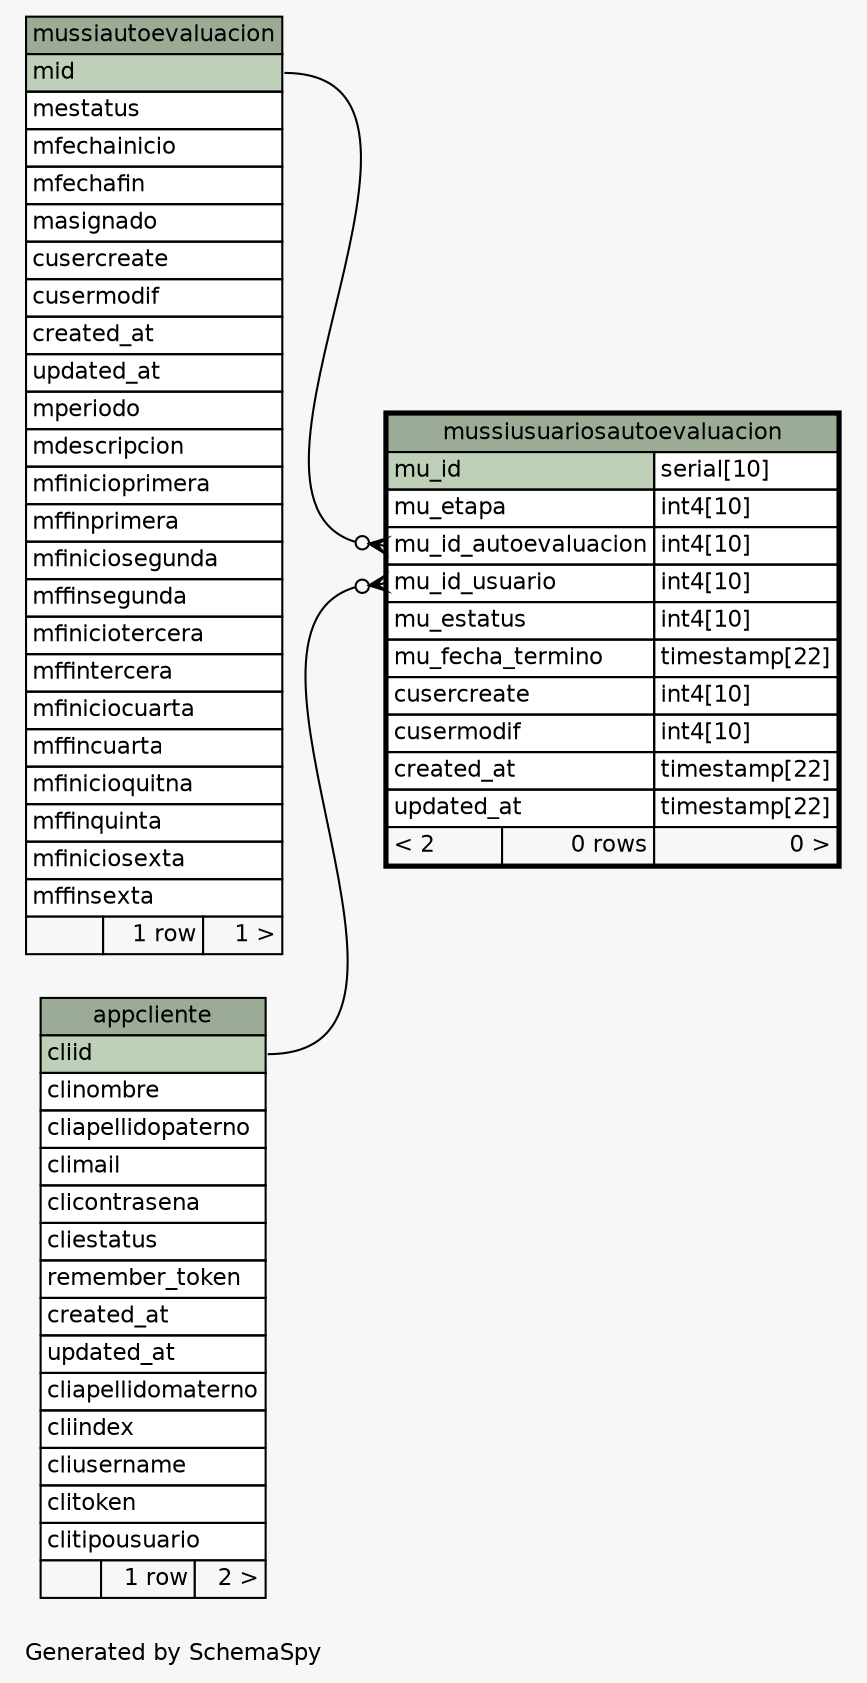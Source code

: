 // dot 2.38.0 on Mac OS X 10.11.1
// SchemaSpy rev 590
digraph "oneDegreeRelationshipsDiagram" {
  graph [
    rankdir="RL"
    bgcolor="#f7f7f7"
    label="\nGenerated by SchemaSpy"
    labeljust="l"
    nodesep="0.18"
    ranksep="0.46"
    fontname="Helvetica"
    fontsize="11"
  ];
  node [
    fontname="Helvetica"
    fontsize="11"
    shape="plaintext"
  ];
  edge [
    arrowsize="0.8"
  ];
  "mussiusuariosautoevaluacion":"mu_id_autoevaluacion":w -> "mussiautoevaluacion":"mid":e [arrowhead=none dir=back arrowtail=crowodot];
  "mussiusuariosautoevaluacion":"mu_id_usuario":w -> "appcliente":"cliid":e [arrowhead=none dir=back arrowtail=crowodot];
  "appcliente" [
    label=<
    <TABLE BORDER="0" CELLBORDER="1" CELLSPACING="0" BGCOLOR="#ffffff">
      <TR><TD COLSPAN="3" BGCOLOR="#9bab96" ALIGN="CENTER">appcliente</TD></TR>
      <TR><TD PORT="cliid" COLSPAN="3" BGCOLOR="#bed1b8" ALIGN="LEFT">cliid</TD></TR>
      <TR><TD PORT="clinombre" COLSPAN="3" ALIGN="LEFT">clinombre</TD></TR>
      <TR><TD PORT="cliapellidopaterno" COLSPAN="3" ALIGN="LEFT">cliapellidopaterno</TD></TR>
      <TR><TD PORT="climail" COLSPAN="3" ALIGN="LEFT">climail</TD></TR>
      <TR><TD PORT="clicontrasena" COLSPAN="3" ALIGN="LEFT">clicontrasena</TD></TR>
      <TR><TD PORT="cliestatus" COLSPAN="3" ALIGN="LEFT">cliestatus</TD></TR>
      <TR><TD PORT="remember_token" COLSPAN="3" ALIGN="LEFT">remember_token</TD></TR>
      <TR><TD PORT="created_at" COLSPAN="3" ALIGN="LEFT">created_at</TD></TR>
      <TR><TD PORT="updated_at" COLSPAN="3" ALIGN="LEFT">updated_at</TD></TR>
      <TR><TD PORT="cliapellidomaterno" COLSPAN="3" ALIGN="LEFT">cliapellidomaterno</TD></TR>
      <TR><TD PORT="cliindex" COLSPAN="3" ALIGN="LEFT">cliindex</TD></TR>
      <TR><TD PORT="cliusername" COLSPAN="3" ALIGN="LEFT">cliusername</TD></TR>
      <TR><TD PORT="clitoken" COLSPAN="3" ALIGN="LEFT">clitoken</TD></TR>
      <TR><TD PORT="clitipousuario" COLSPAN="3" ALIGN="LEFT">clitipousuario</TD></TR>
      <TR><TD ALIGN="LEFT" BGCOLOR="#f7f7f7">  </TD><TD ALIGN="RIGHT" BGCOLOR="#f7f7f7">1 row</TD><TD ALIGN="RIGHT" BGCOLOR="#f7f7f7">2 &gt;</TD></TR>
    </TABLE>>
    URL="appcliente.html"
    tooltip="appcliente"
  ];
  "mussiautoevaluacion" [
    label=<
    <TABLE BORDER="0" CELLBORDER="1" CELLSPACING="0" BGCOLOR="#ffffff">
      <TR><TD COLSPAN="3" BGCOLOR="#9bab96" ALIGN="CENTER">mussiautoevaluacion</TD></TR>
      <TR><TD PORT="mid" COLSPAN="3" BGCOLOR="#bed1b8" ALIGN="LEFT">mid</TD></TR>
      <TR><TD PORT="mestatus" COLSPAN="3" ALIGN="LEFT">mestatus</TD></TR>
      <TR><TD PORT="mfechainicio" COLSPAN="3" ALIGN="LEFT">mfechainicio</TD></TR>
      <TR><TD PORT="mfechafin" COLSPAN="3" ALIGN="LEFT">mfechafin</TD></TR>
      <TR><TD PORT="masignado" COLSPAN="3" ALIGN="LEFT">masignado</TD></TR>
      <TR><TD PORT="cusercreate" COLSPAN="3" ALIGN="LEFT">cusercreate</TD></TR>
      <TR><TD PORT="cusermodif" COLSPAN="3" ALIGN="LEFT">cusermodif</TD></TR>
      <TR><TD PORT="created_at" COLSPAN="3" ALIGN="LEFT">created_at</TD></TR>
      <TR><TD PORT="updated_at" COLSPAN="3" ALIGN="LEFT">updated_at</TD></TR>
      <TR><TD PORT="mperiodo" COLSPAN="3" ALIGN="LEFT">mperiodo</TD></TR>
      <TR><TD PORT="mdescripcion" COLSPAN="3" ALIGN="LEFT">mdescripcion</TD></TR>
      <TR><TD PORT="mfinicioprimera" COLSPAN="3" ALIGN="LEFT">mfinicioprimera</TD></TR>
      <TR><TD PORT="mffinprimera" COLSPAN="3" ALIGN="LEFT">mffinprimera</TD></TR>
      <TR><TD PORT="mfiniciosegunda" COLSPAN="3" ALIGN="LEFT">mfiniciosegunda</TD></TR>
      <TR><TD PORT="mffinsegunda" COLSPAN="3" ALIGN="LEFT">mffinsegunda</TD></TR>
      <TR><TD PORT="mfiniciotercera" COLSPAN="3" ALIGN="LEFT">mfiniciotercera</TD></TR>
      <TR><TD PORT="mffintercera" COLSPAN="3" ALIGN="LEFT">mffintercera</TD></TR>
      <TR><TD PORT="mfiniciocuarta" COLSPAN="3" ALIGN="LEFT">mfiniciocuarta</TD></TR>
      <TR><TD PORT="mffincuarta" COLSPAN="3" ALIGN="LEFT">mffincuarta</TD></TR>
      <TR><TD PORT="mfinicioquitna" COLSPAN="3" ALIGN="LEFT">mfinicioquitna</TD></TR>
      <TR><TD PORT="mffinquinta" COLSPAN="3" ALIGN="LEFT">mffinquinta</TD></TR>
      <TR><TD PORT="mfiniciosexta" COLSPAN="3" ALIGN="LEFT">mfiniciosexta</TD></TR>
      <TR><TD PORT="mffinsexta" COLSPAN="3" ALIGN="LEFT">mffinsexta</TD></TR>
      <TR><TD ALIGN="LEFT" BGCOLOR="#f7f7f7">  </TD><TD ALIGN="RIGHT" BGCOLOR="#f7f7f7">1 row</TD><TD ALIGN="RIGHT" BGCOLOR="#f7f7f7">1 &gt;</TD></TR>
    </TABLE>>
    URL="mussiautoevaluacion.html"
    tooltip="mussiautoevaluacion"
  ];
  "mussiusuariosautoevaluacion" [
    label=<
    <TABLE BORDER="2" CELLBORDER="1" CELLSPACING="0" BGCOLOR="#ffffff">
      <TR><TD COLSPAN="3" BGCOLOR="#9bab96" ALIGN="CENTER">mussiusuariosautoevaluacion</TD></TR>
      <TR><TD PORT="mu_id" COLSPAN="2" BGCOLOR="#bed1b8" ALIGN="LEFT">mu_id</TD><TD PORT="mu_id.type" ALIGN="LEFT">serial[10]</TD></TR>
      <TR><TD PORT="mu_etapa" COLSPAN="2" ALIGN="LEFT">mu_etapa</TD><TD PORT="mu_etapa.type" ALIGN="LEFT">int4[10]</TD></TR>
      <TR><TD PORT="mu_id_autoevaluacion" COLSPAN="2" ALIGN="LEFT">mu_id_autoevaluacion</TD><TD PORT="mu_id_autoevaluacion.type" ALIGN="LEFT">int4[10]</TD></TR>
      <TR><TD PORT="mu_id_usuario" COLSPAN="2" ALIGN="LEFT">mu_id_usuario</TD><TD PORT="mu_id_usuario.type" ALIGN="LEFT">int4[10]</TD></TR>
      <TR><TD PORT="mu_estatus" COLSPAN="2" ALIGN="LEFT">mu_estatus</TD><TD PORT="mu_estatus.type" ALIGN="LEFT">int4[10]</TD></TR>
      <TR><TD PORT="mu_fecha_termino" COLSPAN="2" ALIGN="LEFT">mu_fecha_termino</TD><TD PORT="mu_fecha_termino.type" ALIGN="LEFT">timestamp[22]</TD></TR>
      <TR><TD PORT="cusercreate" COLSPAN="2" ALIGN="LEFT">cusercreate</TD><TD PORT="cusercreate.type" ALIGN="LEFT">int4[10]</TD></TR>
      <TR><TD PORT="cusermodif" COLSPAN="2" ALIGN="LEFT">cusermodif</TD><TD PORT="cusermodif.type" ALIGN="LEFT">int4[10]</TD></TR>
      <TR><TD PORT="created_at" COLSPAN="2" ALIGN="LEFT">created_at</TD><TD PORT="created_at.type" ALIGN="LEFT">timestamp[22]</TD></TR>
      <TR><TD PORT="updated_at" COLSPAN="2" ALIGN="LEFT">updated_at</TD><TD PORT="updated_at.type" ALIGN="LEFT">timestamp[22]</TD></TR>
      <TR><TD ALIGN="LEFT" BGCOLOR="#f7f7f7">&lt; 2</TD><TD ALIGN="RIGHT" BGCOLOR="#f7f7f7">0 rows</TD><TD ALIGN="RIGHT" BGCOLOR="#f7f7f7">0 &gt;</TD></TR>
    </TABLE>>
    URL="mussiusuariosautoevaluacion.html"
    tooltip="mussiusuariosautoevaluacion"
  ];
}
